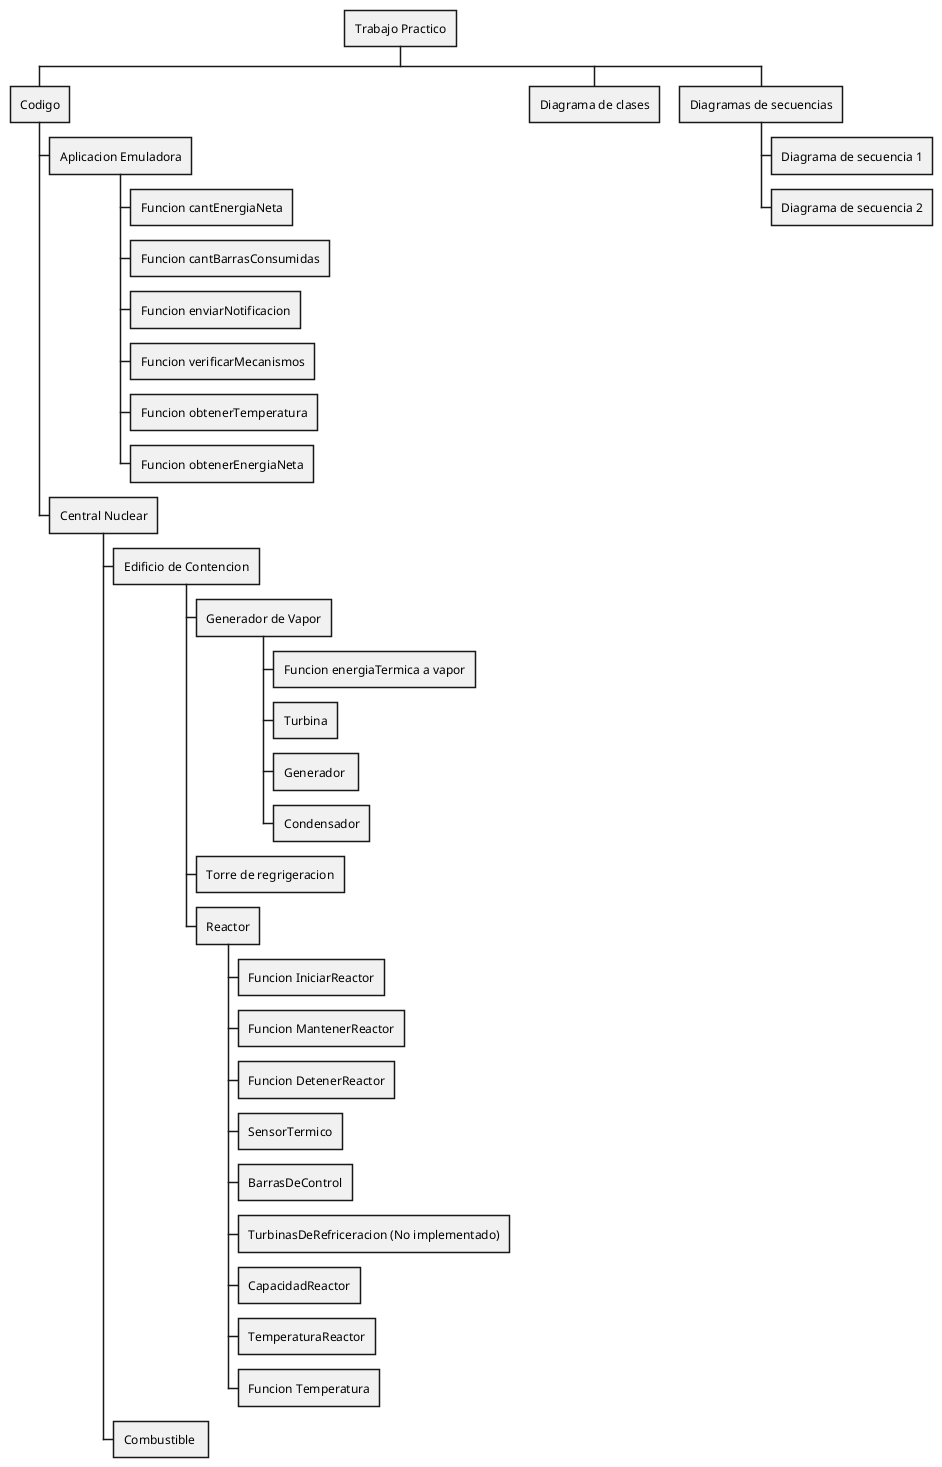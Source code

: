 @startwbs Trabajo Practico Laboratorio

* Trabajo Practico
 * Codigo
  * Aplicacion Emuladora
   * Funcion cantEnergiaNeta
   * Funcion cantBarrasConsumidas
   * Funcion enviarNotificacion
   * Funcion verificarMecanismos
   * Funcion obtenerTemperatura
   * Funcion obtenerEnergiaNeta
  * Central Nuclear
   * Edificio de Contencion
    * Generador de Vapor
     * Funcion energiaTermica a vapor
     * Turbina
     * Generador 
     * Condensador
    * Torre de regrigeracion
    * Reactor
     * Funcion IniciarReactor
     * Funcion MantenerReactor
     * Funcion DetenerReactor
     * SensorTermico
     * BarrasDeControl
     * TurbinasDeRefriceracion (No implementado)
     * CapacidadReactor
     * TemperaturaReactor
     * Funcion Temperatura
   * Combustible 
 * Diagrama de clases
 * Diagramas de secuencias
  * Diagrama de secuencia 1
  * Diagrama de secuencia 2
@endwbs
